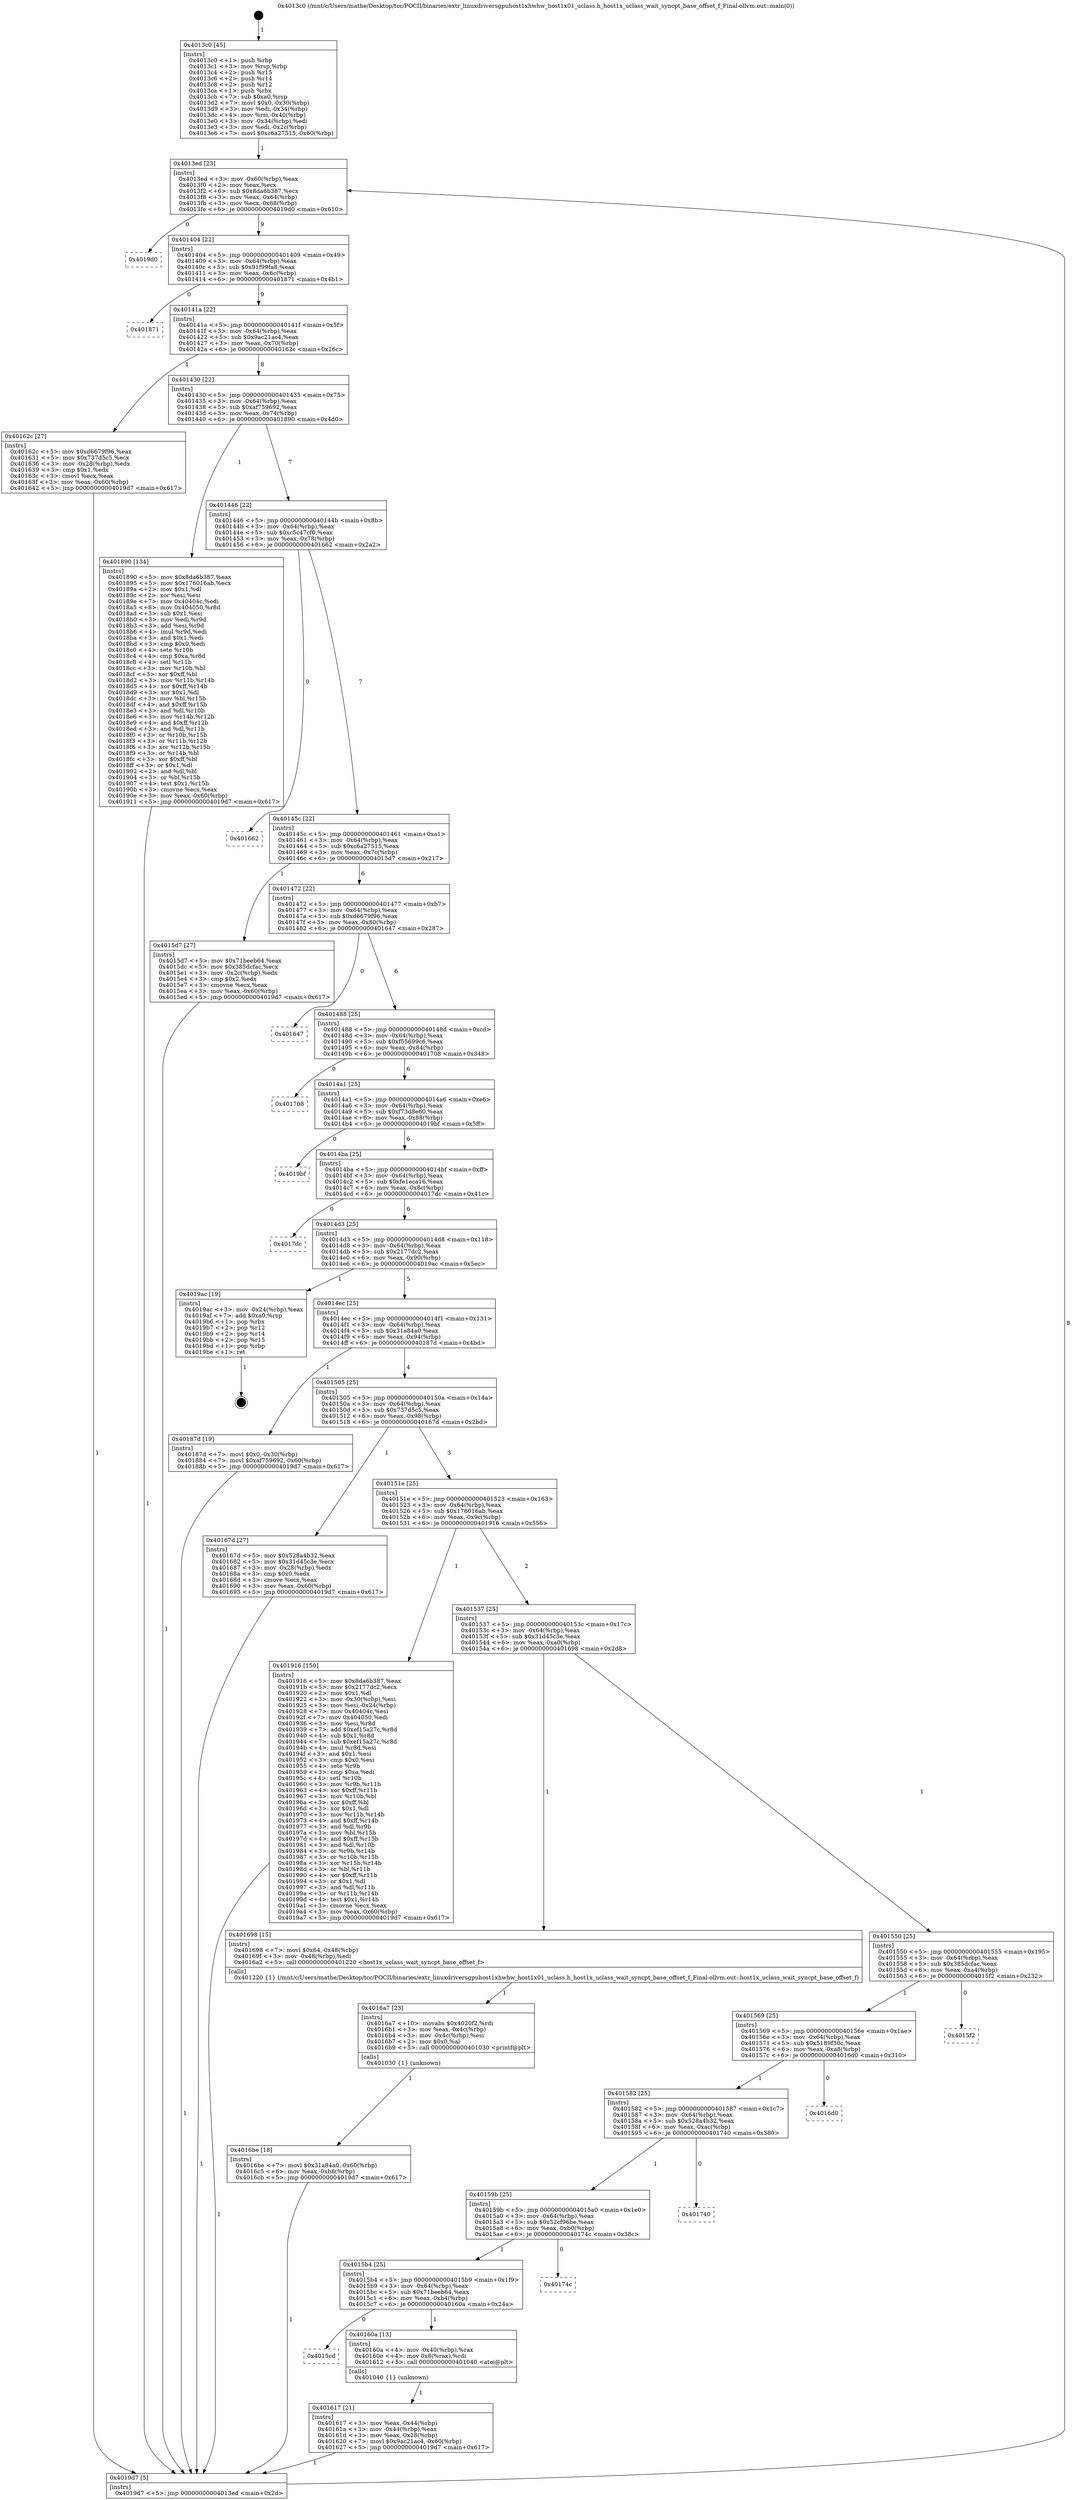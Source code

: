 digraph "0x4013c0" {
  label = "0x4013c0 (/mnt/c/Users/mathe/Desktop/tcc/POCII/binaries/extr_linuxdriversgpuhost1xhwhw_host1x01_uclass.h_host1x_uclass_wait_syncpt_base_offset_f_Final-ollvm.out::main(0))"
  labelloc = "t"
  node[shape=record]

  Entry [label="",width=0.3,height=0.3,shape=circle,fillcolor=black,style=filled]
  "0x4013ed" [label="{
     0x4013ed [23]\l
     | [instrs]\l
     &nbsp;&nbsp;0x4013ed \<+3\>: mov -0x60(%rbp),%eax\l
     &nbsp;&nbsp;0x4013f0 \<+2\>: mov %eax,%ecx\l
     &nbsp;&nbsp;0x4013f2 \<+6\>: sub $0x8da6b387,%ecx\l
     &nbsp;&nbsp;0x4013f8 \<+3\>: mov %eax,-0x64(%rbp)\l
     &nbsp;&nbsp;0x4013fb \<+3\>: mov %ecx,-0x68(%rbp)\l
     &nbsp;&nbsp;0x4013fe \<+6\>: je 00000000004019d0 \<main+0x610\>\l
  }"]
  "0x4019d0" [label="{
     0x4019d0\l
  }", style=dashed]
  "0x401404" [label="{
     0x401404 [22]\l
     | [instrs]\l
     &nbsp;&nbsp;0x401404 \<+5\>: jmp 0000000000401409 \<main+0x49\>\l
     &nbsp;&nbsp;0x401409 \<+3\>: mov -0x64(%rbp),%eax\l
     &nbsp;&nbsp;0x40140c \<+5\>: sub $0x91f99fa8,%eax\l
     &nbsp;&nbsp;0x401411 \<+3\>: mov %eax,-0x6c(%rbp)\l
     &nbsp;&nbsp;0x401414 \<+6\>: je 0000000000401871 \<main+0x4b1\>\l
  }"]
  Exit [label="",width=0.3,height=0.3,shape=circle,fillcolor=black,style=filled,peripheries=2]
  "0x401871" [label="{
     0x401871\l
  }", style=dashed]
  "0x40141a" [label="{
     0x40141a [22]\l
     | [instrs]\l
     &nbsp;&nbsp;0x40141a \<+5\>: jmp 000000000040141f \<main+0x5f\>\l
     &nbsp;&nbsp;0x40141f \<+3\>: mov -0x64(%rbp),%eax\l
     &nbsp;&nbsp;0x401422 \<+5\>: sub $0x9ac21ac4,%eax\l
     &nbsp;&nbsp;0x401427 \<+3\>: mov %eax,-0x70(%rbp)\l
     &nbsp;&nbsp;0x40142a \<+6\>: je 000000000040162c \<main+0x26c\>\l
  }"]
  "0x4016be" [label="{
     0x4016be [18]\l
     | [instrs]\l
     &nbsp;&nbsp;0x4016be \<+7\>: movl $0x31a84a0,-0x60(%rbp)\l
     &nbsp;&nbsp;0x4016c5 \<+6\>: mov %eax,-0xb8(%rbp)\l
     &nbsp;&nbsp;0x4016cb \<+5\>: jmp 00000000004019d7 \<main+0x617\>\l
  }"]
  "0x40162c" [label="{
     0x40162c [27]\l
     | [instrs]\l
     &nbsp;&nbsp;0x40162c \<+5\>: mov $0xd6679f96,%eax\l
     &nbsp;&nbsp;0x401631 \<+5\>: mov $0x737d5c5,%ecx\l
     &nbsp;&nbsp;0x401636 \<+3\>: mov -0x28(%rbp),%edx\l
     &nbsp;&nbsp;0x401639 \<+3\>: cmp $0x1,%edx\l
     &nbsp;&nbsp;0x40163c \<+3\>: cmovl %ecx,%eax\l
     &nbsp;&nbsp;0x40163f \<+3\>: mov %eax,-0x60(%rbp)\l
     &nbsp;&nbsp;0x401642 \<+5\>: jmp 00000000004019d7 \<main+0x617\>\l
  }"]
  "0x401430" [label="{
     0x401430 [22]\l
     | [instrs]\l
     &nbsp;&nbsp;0x401430 \<+5\>: jmp 0000000000401435 \<main+0x75\>\l
     &nbsp;&nbsp;0x401435 \<+3\>: mov -0x64(%rbp),%eax\l
     &nbsp;&nbsp;0x401438 \<+5\>: sub $0xaf759692,%eax\l
     &nbsp;&nbsp;0x40143d \<+3\>: mov %eax,-0x74(%rbp)\l
     &nbsp;&nbsp;0x401440 \<+6\>: je 0000000000401890 \<main+0x4d0\>\l
  }"]
  "0x4016a7" [label="{
     0x4016a7 [23]\l
     | [instrs]\l
     &nbsp;&nbsp;0x4016a7 \<+10\>: movabs $0x4020f2,%rdi\l
     &nbsp;&nbsp;0x4016b1 \<+3\>: mov %eax,-0x4c(%rbp)\l
     &nbsp;&nbsp;0x4016b4 \<+3\>: mov -0x4c(%rbp),%esi\l
     &nbsp;&nbsp;0x4016b7 \<+2\>: mov $0x0,%al\l
     &nbsp;&nbsp;0x4016b9 \<+5\>: call 0000000000401030 \<printf@plt\>\l
     | [calls]\l
     &nbsp;&nbsp;0x401030 \{1\} (unknown)\l
  }"]
  "0x401890" [label="{
     0x401890 [134]\l
     | [instrs]\l
     &nbsp;&nbsp;0x401890 \<+5\>: mov $0x8da6b387,%eax\l
     &nbsp;&nbsp;0x401895 \<+5\>: mov $0x176016ab,%ecx\l
     &nbsp;&nbsp;0x40189a \<+2\>: mov $0x1,%dl\l
     &nbsp;&nbsp;0x40189c \<+2\>: xor %esi,%esi\l
     &nbsp;&nbsp;0x40189e \<+7\>: mov 0x40404c,%edi\l
     &nbsp;&nbsp;0x4018a5 \<+8\>: mov 0x404050,%r8d\l
     &nbsp;&nbsp;0x4018ad \<+3\>: sub $0x1,%esi\l
     &nbsp;&nbsp;0x4018b0 \<+3\>: mov %edi,%r9d\l
     &nbsp;&nbsp;0x4018b3 \<+3\>: add %esi,%r9d\l
     &nbsp;&nbsp;0x4018b6 \<+4\>: imul %r9d,%edi\l
     &nbsp;&nbsp;0x4018ba \<+3\>: and $0x1,%edi\l
     &nbsp;&nbsp;0x4018bd \<+3\>: cmp $0x0,%edi\l
     &nbsp;&nbsp;0x4018c0 \<+4\>: sete %r10b\l
     &nbsp;&nbsp;0x4018c4 \<+4\>: cmp $0xa,%r8d\l
     &nbsp;&nbsp;0x4018c8 \<+4\>: setl %r11b\l
     &nbsp;&nbsp;0x4018cc \<+3\>: mov %r10b,%bl\l
     &nbsp;&nbsp;0x4018cf \<+3\>: xor $0xff,%bl\l
     &nbsp;&nbsp;0x4018d2 \<+3\>: mov %r11b,%r14b\l
     &nbsp;&nbsp;0x4018d5 \<+4\>: xor $0xff,%r14b\l
     &nbsp;&nbsp;0x4018d9 \<+3\>: xor $0x1,%dl\l
     &nbsp;&nbsp;0x4018dc \<+3\>: mov %bl,%r15b\l
     &nbsp;&nbsp;0x4018df \<+4\>: and $0xff,%r15b\l
     &nbsp;&nbsp;0x4018e3 \<+3\>: and %dl,%r10b\l
     &nbsp;&nbsp;0x4018e6 \<+3\>: mov %r14b,%r12b\l
     &nbsp;&nbsp;0x4018e9 \<+4\>: and $0xff,%r12b\l
     &nbsp;&nbsp;0x4018ed \<+3\>: and %dl,%r11b\l
     &nbsp;&nbsp;0x4018f0 \<+3\>: or %r10b,%r15b\l
     &nbsp;&nbsp;0x4018f3 \<+3\>: or %r11b,%r12b\l
     &nbsp;&nbsp;0x4018f6 \<+3\>: xor %r12b,%r15b\l
     &nbsp;&nbsp;0x4018f9 \<+3\>: or %r14b,%bl\l
     &nbsp;&nbsp;0x4018fc \<+3\>: xor $0xff,%bl\l
     &nbsp;&nbsp;0x4018ff \<+3\>: or $0x1,%dl\l
     &nbsp;&nbsp;0x401902 \<+2\>: and %dl,%bl\l
     &nbsp;&nbsp;0x401904 \<+3\>: or %bl,%r15b\l
     &nbsp;&nbsp;0x401907 \<+4\>: test $0x1,%r15b\l
     &nbsp;&nbsp;0x40190b \<+3\>: cmovne %ecx,%eax\l
     &nbsp;&nbsp;0x40190e \<+3\>: mov %eax,-0x60(%rbp)\l
     &nbsp;&nbsp;0x401911 \<+5\>: jmp 00000000004019d7 \<main+0x617\>\l
  }"]
  "0x401446" [label="{
     0x401446 [22]\l
     | [instrs]\l
     &nbsp;&nbsp;0x401446 \<+5\>: jmp 000000000040144b \<main+0x8b\>\l
     &nbsp;&nbsp;0x40144b \<+3\>: mov -0x64(%rbp),%eax\l
     &nbsp;&nbsp;0x40144e \<+5\>: sub $0xc5c47cf0,%eax\l
     &nbsp;&nbsp;0x401453 \<+3\>: mov %eax,-0x78(%rbp)\l
     &nbsp;&nbsp;0x401456 \<+6\>: je 0000000000401662 \<main+0x2a2\>\l
  }"]
  "0x401617" [label="{
     0x401617 [21]\l
     | [instrs]\l
     &nbsp;&nbsp;0x401617 \<+3\>: mov %eax,-0x44(%rbp)\l
     &nbsp;&nbsp;0x40161a \<+3\>: mov -0x44(%rbp),%eax\l
     &nbsp;&nbsp;0x40161d \<+3\>: mov %eax,-0x28(%rbp)\l
     &nbsp;&nbsp;0x401620 \<+7\>: movl $0x9ac21ac4,-0x60(%rbp)\l
     &nbsp;&nbsp;0x401627 \<+5\>: jmp 00000000004019d7 \<main+0x617\>\l
  }"]
  "0x401662" [label="{
     0x401662\l
  }", style=dashed]
  "0x40145c" [label="{
     0x40145c [22]\l
     | [instrs]\l
     &nbsp;&nbsp;0x40145c \<+5\>: jmp 0000000000401461 \<main+0xa1\>\l
     &nbsp;&nbsp;0x401461 \<+3\>: mov -0x64(%rbp),%eax\l
     &nbsp;&nbsp;0x401464 \<+5\>: sub $0xc6a27515,%eax\l
     &nbsp;&nbsp;0x401469 \<+3\>: mov %eax,-0x7c(%rbp)\l
     &nbsp;&nbsp;0x40146c \<+6\>: je 00000000004015d7 \<main+0x217\>\l
  }"]
  "0x4015cd" [label="{
     0x4015cd\l
  }", style=dashed]
  "0x4015d7" [label="{
     0x4015d7 [27]\l
     | [instrs]\l
     &nbsp;&nbsp;0x4015d7 \<+5\>: mov $0x71beeb64,%eax\l
     &nbsp;&nbsp;0x4015dc \<+5\>: mov $0x385dcfac,%ecx\l
     &nbsp;&nbsp;0x4015e1 \<+3\>: mov -0x2c(%rbp),%edx\l
     &nbsp;&nbsp;0x4015e4 \<+3\>: cmp $0x2,%edx\l
     &nbsp;&nbsp;0x4015e7 \<+3\>: cmovne %ecx,%eax\l
     &nbsp;&nbsp;0x4015ea \<+3\>: mov %eax,-0x60(%rbp)\l
     &nbsp;&nbsp;0x4015ed \<+5\>: jmp 00000000004019d7 \<main+0x617\>\l
  }"]
  "0x401472" [label="{
     0x401472 [22]\l
     | [instrs]\l
     &nbsp;&nbsp;0x401472 \<+5\>: jmp 0000000000401477 \<main+0xb7\>\l
     &nbsp;&nbsp;0x401477 \<+3\>: mov -0x64(%rbp),%eax\l
     &nbsp;&nbsp;0x40147a \<+5\>: sub $0xd6679f96,%eax\l
     &nbsp;&nbsp;0x40147f \<+3\>: mov %eax,-0x80(%rbp)\l
     &nbsp;&nbsp;0x401482 \<+6\>: je 0000000000401647 \<main+0x287\>\l
  }"]
  "0x4019d7" [label="{
     0x4019d7 [5]\l
     | [instrs]\l
     &nbsp;&nbsp;0x4019d7 \<+5\>: jmp 00000000004013ed \<main+0x2d\>\l
  }"]
  "0x4013c0" [label="{
     0x4013c0 [45]\l
     | [instrs]\l
     &nbsp;&nbsp;0x4013c0 \<+1\>: push %rbp\l
     &nbsp;&nbsp;0x4013c1 \<+3\>: mov %rsp,%rbp\l
     &nbsp;&nbsp;0x4013c4 \<+2\>: push %r15\l
     &nbsp;&nbsp;0x4013c6 \<+2\>: push %r14\l
     &nbsp;&nbsp;0x4013c8 \<+2\>: push %r12\l
     &nbsp;&nbsp;0x4013ca \<+1\>: push %rbx\l
     &nbsp;&nbsp;0x4013cb \<+7\>: sub $0xa0,%rsp\l
     &nbsp;&nbsp;0x4013d2 \<+7\>: movl $0x0,-0x30(%rbp)\l
     &nbsp;&nbsp;0x4013d9 \<+3\>: mov %edi,-0x34(%rbp)\l
     &nbsp;&nbsp;0x4013dc \<+4\>: mov %rsi,-0x40(%rbp)\l
     &nbsp;&nbsp;0x4013e0 \<+3\>: mov -0x34(%rbp),%edi\l
     &nbsp;&nbsp;0x4013e3 \<+3\>: mov %edi,-0x2c(%rbp)\l
     &nbsp;&nbsp;0x4013e6 \<+7\>: movl $0xc6a27515,-0x60(%rbp)\l
  }"]
  "0x40160a" [label="{
     0x40160a [13]\l
     | [instrs]\l
     &nbsp;&nbsp;0x40160a \<+4\>: mov -0x40(%rbp),%rax\l
     &nbsp;&nbsp;0x40160e \<+4\>: mov 0x8(%rax),%rdi\l
     &nbsp;&nbsp;0x401612 \<+5\>: call 0000000000401040 \<atoi@plt\>\l
     | [calls]\l
     &nbsp;&nbsp;0x401040 \{1\} (unknown)\l
  }"]
  "0x401647" [label="{
     0x401647\l
  }", style=dashed]
  "0x401488" [label="{
     0x401488 [25]\l
     | [instrs]\l
     &nbsp;&nbsp;0x401488 \<+5\>: jmp 000000000040148d \<main+0xcd\>\l
     &nbsp;&nbsp;0x40148d \<+3\>: mov -0x64(%rbp),%eax\l
     &nbsp;&nbsp;0x401490 \<+5\>: sub $0xf55699c6,%eax\l
     &nbsp;&nbsp;0x401495 \<+6\>: mov %eax,-0x84(%rbp)\l
     &nbsp;&nbsp;0x40149b \<+6\>: je 0000000000401708 \<main+0x348\>\l
  }"]
  "0x4015b4" [label="{
     0x4015b4 [25]\l
     | [instrs]\l
     &nbsp;&nbsp;0x4015b4 \<+5\>: jmp 00000000004015b9 \<main+0x1f9\>\l
     &nbsp;&nbsp;0x4015b9 \<+3\>: mov -0x64(%rbp),%eax\l
     &nbsp;&nbsp;0x4015bc \<+5\>: sub $0x71beeb64,%eax\l
     &nbsp;&nbsp;0x4015c1 \<+6\>: mov %eax,-0xb4(%rbp)\l
     &nbsp;&nbsp;0x4015c7 \<+6\>: je 000000000040160a \<main+0x24a\>\l
  }"]
  "0x401708" [label="{
     0x401708\l
  }", style=dashed]
  "0x4014a1" [label="{
     0x4014a1 [25]\l
     | [instrs]\l
     &nbsp;&nbsp;0x4014a1 \<+5\>: jmp 00000000004014a6 \<main+0xe6\>\l
     &nbsp;&nbsp;0x4014a6 \<+3\>: mov -0x64(%rbp),%eax\l
     &nbsp;&nbsp;0x4014a9 \<+5\>: sub $0xf73d8e60,%eax\l
     &nbsp;&nbsp;0x4014ae \<+6\>: mov %eax,-0x88(%rbp)\l
     &nbsp;&nbsp;0x4014b4 \<+6\>: je 00000000004019bf \<main+0x5ff\>\l
  }"]
  "0x40174c" [label="{
     0x40174c\l
  }", style=dashed]
  "0x4019bf" [label="{
     0x4019bf\l
  }", style=dashed]
  "0x4014ba" [label="{
     0x4014ba [25]\l
     | [instrs]\l
     &nbsp;&nbsp;0x4014ba \<+5\>: jmp 00000000004014bf \<main+0xff\>\l
     &nbsp;&nbsp;0x4014bf \<+3\>: mov -0x64(%rbp),%eax\l
     &nbsp;&nbsp;0x4014c2 \<+5\>: sub $0xfe1eca16,%eax\l
     &nbsp;&nbsp;0x4014c7 \<+6\>: mov %eax,-0x8c(%rbp)\l
     &nbsp;&nbsp;0x4014cd \<+6\>: je 00000000004017dc \<main+0x41c\>\l
  }"]
  "0x40159b" [label="{
     0x40159b [25]\l
     | [instrs]\l
     &nbsp;&nbsp;0x40159b \<+5\>: jmp 00000000004015a0 \<main+0x1e0\>\l
     &nbsp;&nbsp;0x4015a0 \<+3\>: mov -0x64(%rbp),%eax\l
     &nbsp;&nbsp;0x4015a3 \<+5\>: sub $0x52cf96be,%eax\l
     &nbsp;&nbsp;0x4015a8 \<+6\>: mov %eax,-0xb0(%rbp)\l
     &nbsp;&nbsp;0x4015ae \<+6\>: je 000000000040174c \<main+0x38c\>\l
  }"]
  "0x4017dc" [label="{
     0x4017dc\l
  }", style=dashed]
  "0x4014d3" [label="{
     0x4014d3 [25]\l
     | [instrs]\l
     &nbsp;&nbsp;0x4014d3 \<+5\>: jmp 00000000004014d8 \<main+0x118\>\l
     &nbsp;&nbsp;0x4014d8 \<+3\>: mov -0x64(%rbp),%eax\l
     &nbsp;&nbsp;0x4014db \<+5\>: sub $0x2177dc2,%eax\l
     &nbsp;&nbsp;0x4014e0 \<+6\>: mov %eax,-0x90(%rbp)\l
     &nbsp;&nbsp;0x4014e6 \<+6\>: je 00000000004019ac \<main+0x5ec\>\l
  }"]
  "0x401740" [label="{
     0x401740\l
  }", style=dashed]
  "0x4019ac" [label="{
     0x4019ac [19]\l
     | [instrs]\l
     &nbsp;&nbsp;0x4019ac \<+3\>: mov -0x24(%rbp),%eax\l
     &nbsp;&nbsp;0x4019af \<+7\>: add $0xa0,%rsp\l
     &nbsp;&nbsp;0x4019b6 \<+1\>: pop %rbx\l
     &nbsp;&nbsp;0x4019b7 \<+2\>: pop %r12\l
     &nbsp;&nbsp;0x4019b9 \<+2\>: pop %r14\l
     &nbsp;&nbsp;0x4019bb \<+2\>: pop %r15\l
     &nbsp;&nbsp;0x4019bd \<+1\>: pop %rbp\l
     &nbsp;&nbsp;0x4019be \<+1\>: ret\l
  }"]
  "0x4014ec" [label="{
     0x4014ec [25]\l
     | [instrs]\l
     &nbsp;&nbsp;0x4014ec \<+5\>: jmp 00000000004014f1 \<main+0x131\>\l
     &nbsp;&nbsp;0x4014f1 \<+3\>: mov -0x64(%rbp),%eax\l
     &nbsp;&nbsp;0x4014f4 \<+5\>: sub $0x31a84a0,%eax\l
     &nbsp;&nbsp;0x4014f9 \<+6\>: mov %eax,-0x94(%rbp)\l
     &nbsp;&nbsp;0x4014ff \<+6\>: je 000000000040187d \<main+0x4bd\>\l
  }"]
  "0x401582" [label="{
     0x401582 [25]\l
     | [instrs]\l
     &nbsp;&nbsp;0x401582 \<+5\>: jmp 0000000000401587 \<main+0x1c7\>\l
     &nbsp;&nbsp;0x401587 \<+3\>: mov -0x64(%rbp),%eax\l
     &nbsp;&nbsp;0x40158a \<+5\>: sub $0x528a4b32,%eax\l
     &nbsp;&nbsp;0x40158f \<+6\>: mov %eax,-0xac(%rbp)\l
     &nbsp;&nbsp;0x401595 \<+6\>: je 0000000000401740 \<main+0x380\>\l
  }"]
  "0x40187d" [label="{
     0x40187d [19]\l
     | [instrs]\l
     &nbsp;&nbsp;0x40187d \<+7\>: movl $0x0,-0x30(%rbp)\l
     &nbsp;&nbsp;0x401884 \<+7\>: movl $0xaf759692,-0x60(%rbp)\l
     &nbsp;&nbsp;0x40188b \<+5\>: jmp 00000000004019d7 \<main+0x617\>\l
  }"]
  "0x401505" [label="{
     0x401505 [25]\l
     | [instrs]\l
     &nbsp;&nbsp;0x401505 \<+5\>: jmp 000000000040150a \<main+0x14a\>\l
     &nbsp;&nbsp;0x40150a \<+3\>: mov -0x64(%rbp),%eax\l
     &nbsp;&nbsp;0x40150d \<+5\>: sub $0x737d5c5,%eax\l
     &nbsp;&nbsp;0x401512 \<+6\>: mov %eax,-0x98(%rbp)\l
     &nbsp;&nbsp;0x401518 \<+6\>: je 000000000040167d \<main+0x2bd\>\l
  }"]
  "0x4016d0" [label="{
     0x4016d0\l
  }", style=dashed]
  "0x40167d" [label="{
     0x40167d [27]\l
     | [instrs]\l
     &nbsp;&nbsp;0x40167d \<+5\>: mov $0x528a4b32,%eax\l
     &nbsp;&nbsp;0x401682 \<+5\>: mov $0x31d45c3e,%ecx\l
     &nbsp;&nbsp;0x401687 \<+3\>: mov -0x28(%rbp),%edx\l
     &nbsp;&nbsp;0x40168a \<+3\>: cmp $0x0,%edx\l
     &nbsp;&nbsp;0x40168d \<+3\>: cmove %ecx,%eax\l
     &nbsp;&nbsp;0x401690 \<+3\>: mov %eax,-0x60(%rbp)\l
     &nbsp;&nbsp;0x401693 \<+5\>: jmp 00000000004019d7 \<main+0x617\>\l
  }"]
  "0x40151e" [label="{
     0x40151e [25]\l
     | [instrs]\l
     &nbsp;&nbsp;0x40151e \<+5\>: jmp 0000000000401523 \<main+0x163\>\l
     &nbsp;&nbsp;0x401523 \<+3\>: mov -0x64(%rbp),%eax\l
     &nbsp;&nbsp;0x401526 \<+5\>: sub $0x176016ab,%eax\l
     &nbsp;&nbsp;0x40152b \<+6\>: mov %eax,-0x9c(%rbp)\l
     &nbsp;&nbsp;0x401531 \<+6\>: je 0000000000401916 \<main+0x556\>\l
  }"]
  "0x401569" [label="{
     0x401569 [25]\l
     | [instrs]\l
     &nbsp;&nbsp;0x401569 \<+5\>: jmp 000000000040156e \<main+0x1ae\>\l
     &nbsp;&nbsp;0x40156e \<+3\>: mov -0x64(%rbp),%eax\l
     &nbsp;&nbsp;0x401571 \<+5\>: sub $0x5189f30c,%eax\l
     &nbsp;&nbsp;0x401576 \<+6\>: mov %eax,-0xa8(%rbp)\l
     &nbsp;&nbsp;0x40157c \<+6\>: je 00000000004016d0 \<main+0x310\>\l
  }"]
  "0x401916" [label="{
     0x401916 [150]\l
     | [instrs]\l
     &nbsp;&nbsp;0x401916 \<+5\>: mov $0x8da6b387,%eax\l
     &nbsp;&nbsp;0x40191b \<+5\>: mov $0x2177dc2,%ecx\l
     &nbsp;&nbsp;0x401920 \<+2\>: mov $0x1,%dl\l
     &nbsp;&nbsp;0x401922 \<+3\>: mov -0x30(%rbp),%esi\l
     &nbsp;&nbsp;0x401925 \<+3\>: mov %esi,-0x24(%rbp)\l
     &nbsp;&nbsp;0x401928 \<+7\>: mov 0x40404c,%esi\l
     &nbsp;&nbsp;0x40192f \<+7\>: mov 0x404050,%edi\l
     &nbsp;&nbsp;0x401936 \<+3\>: mov %esi,%r8d\l
     &nbsp;&nbsp;0x401939 \<+7\>: add $0xef15a27c,%r8d\l
     &nbsp;&nbsp;0x401940 \<+4\>: sub $0x1,%r8d\l
     &nbsp;&nbsp;0x401944 \<+7\>: sub $0xef15a27c,%r8d\l
     &nbsp;&nbsp;0x40194b \<+4\>: imul %r8d,%esi\l
     &nbsp;&nbsp;0x40194f \<+3\>: and $0x1,%esi\l
     &nbsp;&nbsp;0x401952 \<+3\>: cmp $0x0,%esi\l
     &nbsp;&nbsp;0x401955 \<+4\>: sete %r9b\l
     &nbsp;&nbsp;0x401959 \<+3\>: cmp $0xa,%edi\l
     &nbsp;&nbsp;0x40195c \<+4\>: setl %r10b\l
     &nbsp;&nbsp;0x401960 \<+3\>: mov %r9b,%r11b\l
     &nbsp;&nbsp;0x401963 \<+4\>: xor $0xff,%r11b\l
     &nbsp;&nbsp;0x401967 \<+3\>: mov %r10b,%bl\l
     &nbsp;&nbsp;0x40196a \<+3\>: xor $0xff,%bl\l
     &nbsp;&nbsp;0x40196d \<+3\>: xor $0x1,%dl\l
     &nbsp;&nbsp;0x401970 \<+3\>: mov %r11b,%r14b\l
     &nbsp;&nbsp;0x401973 \<+4\>: and $0xff,%r14b\l
     &nbsp;&nbsp;0x401977 \<+3\>: and %dl,%r9b\l
     &nbsp;&nbsp;0x40197a \<+3\>: mov %bl,%r15b\l
     &nbsp;&nbsp;0x40197d \<+4\>: and $0xff,%r15b\l
     &nbsp;&nbsp;0x401981 \<+3\>: and %dl,%r10b\l
     &nbsp;&nbsp;0x401984 \<+3\>: or %r9b,%r14b\l
     &nbsp;&nbsp;0x401987 \<+3\>: or %r10b,%r15b\l
     &nbsp;&nbsp;0x40198a \<+3\>: xor %r15b,%r14b\l
     &nbsp;&nbsp;0x40198d \<+3\>: or %bl,%r11b\l
     &nbsp;&nbsp;0x401990 \<+4\>: xor $0xff,%r11b\l
     &nbsp;&nbsp;0x401994 \<+3\>: or $0x1,%dl\l
     &nbsp;&nbsp;0x401997 \<+3\>: and %dl,%r11b\l
     &nbsp;&nbsp;0x40199a \<+3\>: or %r11b,%r14b\l
     &nbsp;&nbsp;0x40199d \<+4\>: test $0x1,%r14b\l
     &nbsp;&nbsp;0x4019a1 \<+3\>: cmovne %ecx,%eax\l
     &nbsp;&nbsp;0x4019a4 \<+3\>: mov %eax,-0x60(%rbp)\l
     &nbsp;&nbsp;0x4019a7 \<+5\>: jmp 00000000004019d7 \<main+0x617\>\l
  }"]
  "0x401537" [label="{
     0x401537 [25]\l
     | [instrs]\l
     &nbsp;&nbsp;0x401537 \<+5\>: jmp 000000000040153c \<main+0x17c\>\l
     &nbsp;&nbsp;0x40153c \<+3\>: mov -0x64(%rbp),%eax\l
     &nbsp;&nbsp;0x40153f \<+5\>: sub $0x31d45c3e,%eax\l
     &nbsp;&nbsp;0x401544 \<+6\>: mov %eax,-0xa0(%rbp)\l
     &nbsp;&nbsp;0x40154a \<+6\>: je 0000000000401698 \<main+0x2d8\>\l
  }"]
  "0x4015f2" [label="{
     0x4015f2\l
  }", style=dashed]
  "0x401698" [label="{
     0x401698 [15]\l
     | [instrs]\l
     &nbsp;&nbsp;0x401698 \<+7\>: movl $0x64,-0x48(%rbp)\l
     &nbsp;&nbsp;0x40169f \<+3\>: mov -0x48(%rbp),%edi\l
     &nbsp;&nbsp;0x4016a2 \<+5\>: call 0000000000401220 \<host1x_uclass_wait_syncpt_base_offset_f\>\l
     | [calls]\l
     &nbsp;&nbsp;0x401220 \{1\} (/mnt/c/Users/mathe/Desktop/tcc/POCII/binaries/extr_linuxdriversgpuhost1xhwhw_host1x01_uclass.h_host1x_uclass_wait_syncpt_base_offset_f_Final-ollvm.out::host1x_uclass_wait_syncpt_base_offset_f)\l
  }"]
  "0x401550" [label="{
     0x401550 [25]\l
     | [instrs]\l
     &nbsp;&nbsp;0x401550 \<+5\>: jmp 0000000000401555 \<main+0x195\>\l
     &nbsp;&nbsp;0x401555 \<+3\>: mov -0x64(%rbp),%eax\l
     &nbsp;&nbsp;0x401558 \<+5\>: sub $0x385dcfac,%eax\l
     &nbsp;&nbsp;0x40155d \<+6\>: mov %eax,-0xa4(%rbp)\l
     &nbsp;&nbsp;0x401563 \<+6\>: je 00000000004015f2 \<main+0x232\>\l
  }"]
  Entry -> "0x4013c0" [label=" 1"]
  "0x4013ed" -> "0x4019d0" [label=" 0"]
  "0x4013ed" -> "0x401404" [label=" 9"]
  "0x4019ac" -> Exit [label=" 1"]
  "0x401404" -> "0x401871" [label=" 0"]
  "0x401404" -> "0x40141a" [label=" 9"]
  "0x401916" -> "0x4019d7" [label=" 1"]
  "0x40141a" -> "0x40162c" [label=" 1"]
  "0x40141a" -> "0x401430" [label=" 8"]
  "0x401890" -> "0x4019d7" [label=" 1"]
  "0x401430" -> "0x401890" [label=" 1"]
  "0x401430" -> "0x401446" [label=" 7"]
  "0x40187d" -> "0x4019d7" [label=" 1"]
  "0x401446" -> "0x401662" [label=" 0"]
  "0x401446" -> "0x40145c" [label=" 7"]
  "0x4016be" -> "0x4019d7" [label=" 1"]
  "0x40145c" -> "0x4015d7" [label=" 1"]
  "0x40145c" -> "0x401472" [label=" 6"]
  "0x4015d7" -> "0x4019d7" [label=" 1"]
  "0x4013c0" -> "0x4013ed" [label=" 1"]
  "0x4019d7" -> "0x4013ed" [label=" 8"]
  "0x4016a7" -> "0x4016be" [label=" 1"]
  "0x401472" -> "0x401647" [label=" 0"]
  "0x401472" -> "0x401488" [label=" 6"]
  "0x401698" -> "0x4016a7" [label=" 1"]
  "0x401488" -> "0x401708" [label=" 0"]
  "0x401488" -> "0x4014a1" [label=" 6"]
  "0x40162c" -> "0x4019d7" [label=" 1"]
  "0x4014a1" -> "0x4019bf" [label=" 0"]
  "0x4014a1" -> "0x4014ba" [label=" 6"]
  "0x401617" -> "0x4019d7" [label=" 1"]
  "0x4014ba" -> "0x4017dc" [label=" 0"]
  "0x4014ba" -> "0x4014d3" [label=" 6"]
  "0x4015b4" -> "0x4015cd" [label=" 0"]
  "0x4014d3" -> "0x4019ac" [label=" 1"]
  "0x4014d3" -> "0x4014ec" [label=" 5"]
  "0x4015b4" -> "0x40160a" [label=" 1"]
  "0x4014ec" -> "0x40187d" [label=" 1"]
  "0x4014ec" -> "0x401505" [label=" 4"]
  "0x40159b" -> "0x4015b4" [label=" 1"]
  "0x401505" -> "0x40167d" [label=" 1"]
  "0x401505" -> "0x40151e" [label=" 3"]
  "0x40159b" -> "0x40174c" [label=" 0"]
  "0x40151e" -> "0x401916" [label=" 1"]
  "0x40151e" -> "0x401537" [label=" 2"]
  "0x401582" -> "0x40159b" [label=" 1"]
  "0x401537" -> "0x401698" [label=" 1"]
  "0x401537" -> "0x401550" [label=" 1"]
  "0x401582" -> "0x401740" [label=" 0"]
  "0x401550" -> "0x4015f2" [label=" 0"]
  "0x401550" -> "0x401569" [label=" 1"]
  "0x40160a" -> "0x401617" [label=" 1"]
  "0x401569" -> "0x4016d0" [label=" 0"]
  "0x401569" -> "0x401582" [label=" 1"]
  "0x40167d" -> "0x4019d7" [label=" 1"]
}
